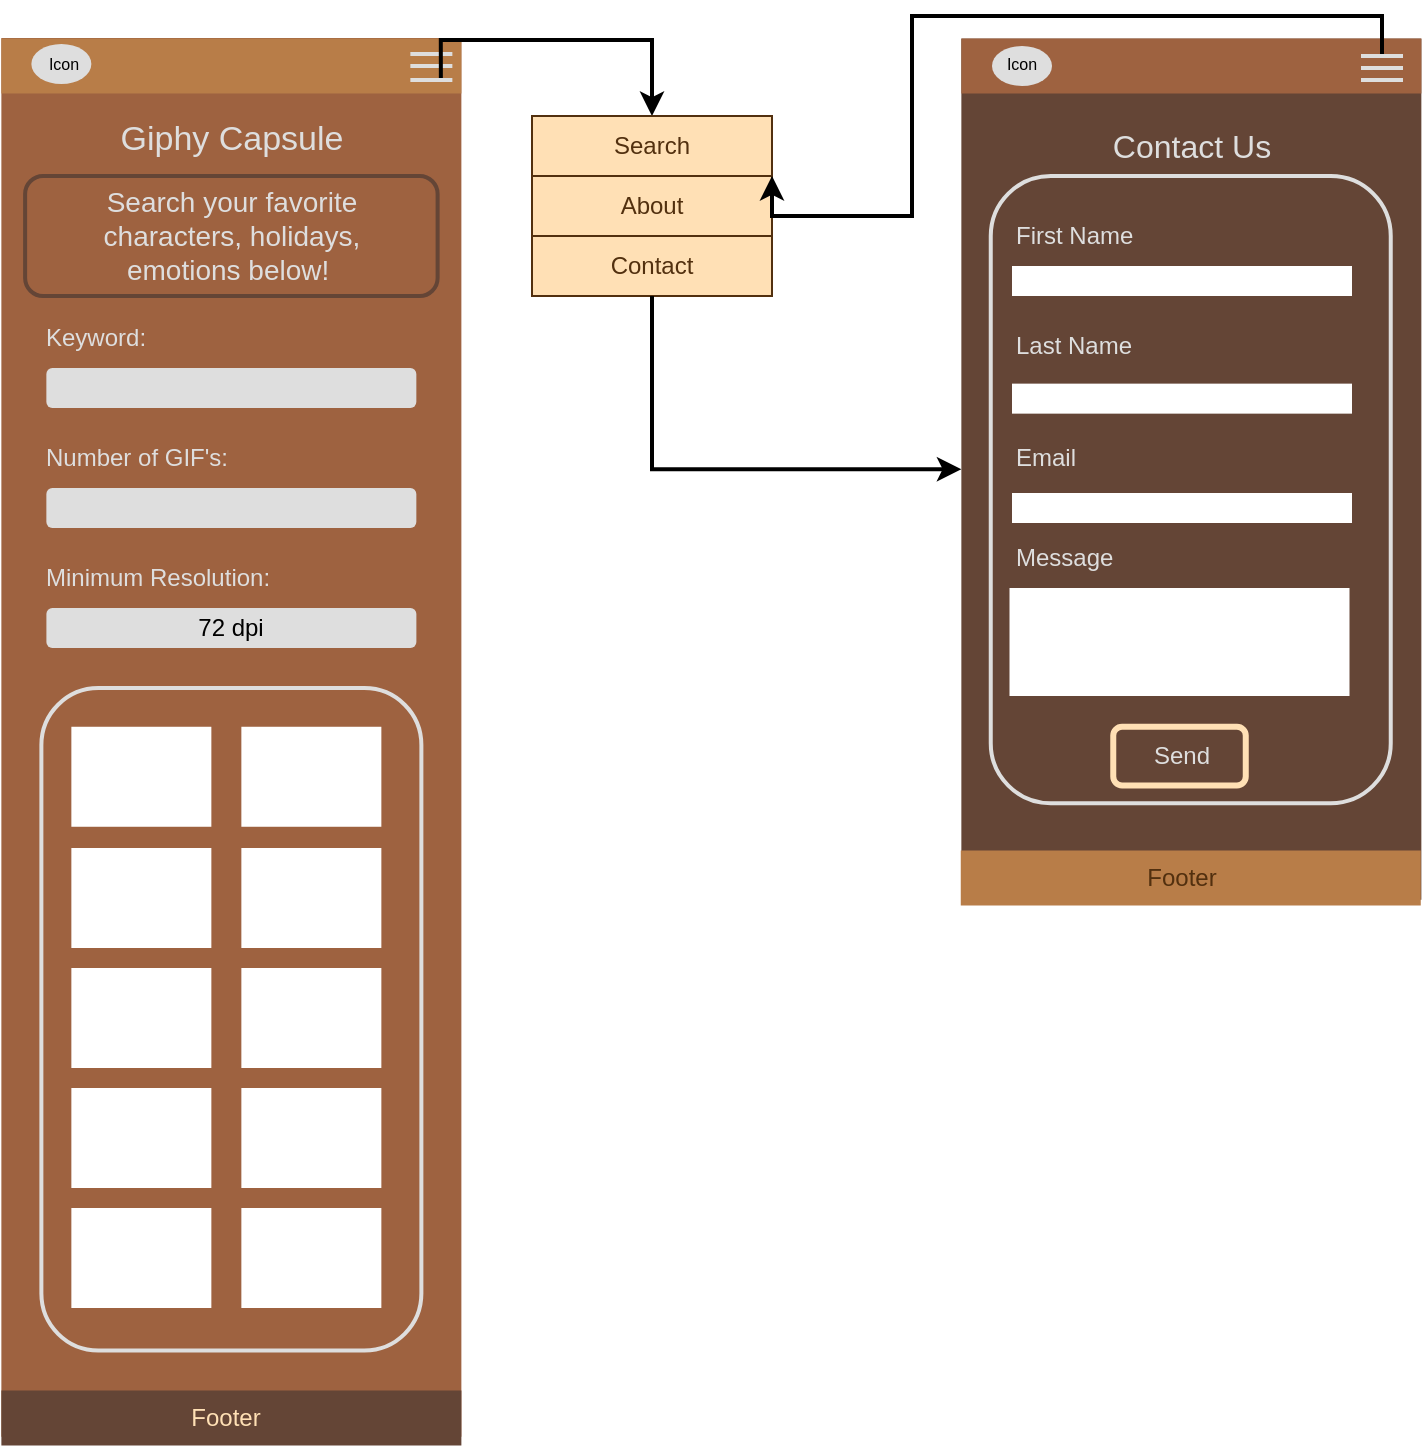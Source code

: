 <mxfile version="23.1.5" type="github">
  <diagram name="Page-1" id="Tkxyf8e6EZ0G4R0NaDnW">
    <mxGraphModel dx="1026" dy="631" grid="1" gridSize="10" guides="1" tooltips="1" connect="1" arrows="1" fold="1" page="1" pageScale="1" pageWidth="850" pageHeight="1100" math="0" shadow="0">
      <root>
        <mxCell id="0" />
        <mxCell id="1" parent="0" />
        <mxCell id="jssWB4Rnd_Hay4ZrQ02u-1" value="" style="rounded=0;whiteSpace=wrap;html=1;rotation=90;strokeColor=none;fillColor=#9E6240;" vertex="1" parent="1">
          <mxGeometry x="-160" y="305.69" width="699.37" height="230" as="geometry" />
        </mxCell>
        <mxCell id="jssWB4Rnd_Hay4ZrQ02u-2" value="" style="rounded=0;whiteSpace=wrap;html=1;rotation=90;strokeColor=none;fillColor=#B87D48;" vertex="1" parent="1">
          <mxGeometry x="175.93" y="-30" width="27.5" height="230" as="geometry" />
        </mxCell>
        <mxCell id="jssWB4Rnd_Hay4ZrQ02u-5" value="" style="shape=partialRectangle;whiteSpace=wrap;html=1;right=0;top=0;bottom=0;fillColor=none;routingCenterX=-0.5;rotation=90;strokeColor=#DEDEDE;strokeWidth=2;" vertex="1" parent="1">
          <mxGeometry x="284.68" y="74.5" width="10" height="19" as="geometry" />
        </mxCell>
        <mxCell id="jssWB4Rnd_Hay4ZrQ02u-6" value="" style="shape=partialRectangle;whiteSpace=wrap;html=1;right=0;top=0;bottom=0;fillColor=none;routingCenterX=-0.5;rotation=90;strokeColor=#DEDEDE;strokeWidth=2;" vertex="1" parent="1">
          <mxGeometry x="284.68" y="80.5" width="10" height="19" as="geometry" />
        </mxCell>
        <mxCell id="jssWB4Rnd_Hay4ZrQ02u-39" style="edgeStyle=orthogonalEdgeStyle;rounded=0;orthogonalLoop=1;jettySize=auto;html=1;exitX=0;exitY=0.25;exitDx=0;exitDy=0;strokeWidth=2;" edge="1" parent="1" source="jssWB4Rnd_Hay4ZrQ02u-7" target="jssWB4Rnd_Hay4ZrQ02u-36">
          <mxGeometry relative="1" as="geometry" />
        </mxCell>
        <mxCell id="jssWB4Rnd_Hay4ZrQ02u-7" value="" style="shape=partialRectangle;whiteSpace=wrap;html=1;right=0;top=0;bottom=0;fillColor=none;routingCenterX=-0.5;rotation=90;strokeColor=#DEDEDE;strokeWidth=2;" vertex="1" parent="1">
          <mxGeometry x="284.68" y="87.5" width="10" height="19" as="geometry" />
        </mxCell>
        <mxCell id="jssWB4Rnd_Hay4ZrQ02u-8" value="" style="ellipse;whiteSpace=wrap;html=1;strokeColor=none;fillColor=#DEDEDE;" vertex="1" parent="1">
          <mxGeometry x="89.68" y="74" width="30" height="20" as="geometry" />
        </mxCell>
        <mxCell id="jssWB4Rnd_Hay4ZrQ02u-9" value="&lt;font style=&quot;font-size: 8px;&quot;&gt;Icon&lt;/font&gt;" style="text;html=1;align=center;verticalAlign=middle;whiteSpace=wrap;rounded=0;" vertex="1" parent="1">
          <mxGeometry x="75.68" y="68" width="60" height="30" as="geometry" />
        </mxCell>
        <mxCell id="jssWB4Rnd_Hay4ZrQ02u-10" value="&lt;font style=&quot;font-size: 17px;&quot; color=&quot;#dedede&quot;&gt;Giphy Capsule&lt;/font&gt;" style="text;html=1;align=center;verticalAlign=middle;whiteSpace=wrap;rounded=0;" vertex="1" parent="1">
          <mxGeometry x="109.68" y="106.5" width="160" height="30" as="geometry" />
        </mxCell>
        <mxCell id="jssWB4Rnd_Hay4ZrQ02u-11" value="" style="rounded=1;whiteSpace=wrap;html=1;fillColor=none;strokeColor=#644536;strokeWidth=2;" vertex="1" parent="1">
          <mxGeometry x="86.56" y="140" width="206.25" height="60" as="geometry" />
        </mxCell>
        <mxCell id="jssWB4Rnd_Hay4ZrQ02u-12" value="&lt;font color=&quot;#dedede&quot; style=&quot;font-size: 14px;&quot;&gt;Search your favorite characters, holidays, emotions below!&amp;nbsp;&lt;/font&gt;" style="text;html=1;align=center;verticalAlign=middle;whiteSpace=wrap;rounded=0;" vertex="1" parent="1">
          <mxGeometry x="94.69" y="155" width="190" height="30" as="geometry" />
        </mxCell>
        <mxCell id="jssWB4Rnd_Hay4ZrQ02u-13" value="" style="rounded=1;whiteSpace=wrap;html=1;strokeColor=none;fillColor=#DEDEDE;" vertex="1" parent="1">
          <mxGeometry x="97.18" y="236" width="184.99" height="20" as="geometry" />
        </mxCell>
        <mxCell id="jssWB4Rnd_Hay4ZrQ02u-14" value="&lt;font color=&quot;#dedede&quot;&gt;Keyword:&lt;/font&gt;" style="text;html=1;align=left;verticalAlign=middle;whiteSpace=wrap;rounded=0;" vertex="1" parent="1">
          <mxGeometry x="94.69" y="206" width="60" height="30" as="geometry" />
        </mxCell>
        <mxCell id="jssWB4Rnd_Hay4ZrQ02u-15" value="&lt;font color=&quot;#dedede&quot;&gt;Number of GIF&#39;s:&lt;/font&gt;" style="text;html=1;align=left;verticalAlign=middle;whiteSpace=wrap;rounded=0;" vertex="1" parent="1">
          <mxGeometry x="94.69" y="266" width="154.99" height="30" as="geometry" />
        </mxCell>
        <mxCell id="jssWB4Rnd_Hay4ZrQ02u-16" value="" style="rounded=1;whiteSpace=wrap;html=1;strokeColor=none;fillColor=#DEDEDE;" vertex="1" parent="1">
          <mxGeometry x="97.18" y="296" width="184.99" height="20" as="geometry" />
        </mxCell>
        <mxCell id="jssWB4Rnd_Hay4ZrQ02u-17" value="&lt;font color=&quot;#dedede&quot;&gt;Minimum Resolution:&lt;/font&gt;" style="text;html=1;align=left;verticalAlign=middle;whiteSpace=wrap;rounded=0;" vertex="1" parent="1">
          <mxGeometry x="94.69" y="326" width="184.99" height="30" as="geometry" />
        </mxCell>
        <mxCell id="jssWB4Rnd_Hay4ZrQ02u-18" value="72 dpi" style="rounded=1;whiteSpace=wrap;html=1;strokeColor=none;fillColor=#DEDEDE;" vertex="1" parent="1">
          <mxGeometry x="97.2" y="356" width="184.99" height="20" as="geometry" />
        </mxCell>
        <mxCell id="jssWB4Rnd_Hay4ZrQ02u-19" value="" style="rounded=1;whiteSpace=wrap;html=1;rotation=90;fillColor=none;strokeColor=#DEDEDE;strokeWidth=2;" vertex="1" parent="1">
          <mxGeometry x="24.07" y="466.63" width="331.24" height="190" as="geometry" />
        </mxCell>
        <mxCell id="jssWB4Rnd_Hay4ZrQ02u-20" value="" style="rounded=0;whiteSpace=wrap;html=1;strokeColor=none;" vertex="1" parent="1">
          <mxGeometry x="109.68" y="415.38" width="70" height="50" as="geometry" />
        </mxCell>
        <mxCell id="jssWB4Rnd_Hay4ZrQ02u-21" value="" style="rounded=0;whiteSpace=wrap;html=1;strokeColor=none;" vertex="1" parent="1">
          <mxGeometry x="194.68" y="415.38" width="70" height="50" as="geometry" />
        </mxCell>
        <mxCell id="jssWB4Rnd_Hay4ZrQ02u-22" value="" style="rounded=0;whiteSpace=wrap;html=1;strokeColor=none;" vertex="1" parent="1">
          <mxGeometry x="109.68" y="476" width="70" height="50" as="geometry" />
        </mxCell>
        <mxCell id="jssWB4Rnd_Hay4ZrQ02u-23" value="" style="rounded=0;whiteSpace=wrap;html=1;strokeColor=none;" vertex="1" parent="1">
          <mxGeometry x="194.68" y="476" width="70" height="50" as="geometry" />
        </mxCell>
        <mxCell id="jssWB4Rnd_Hay4ZrQ02u-24" value="" style="rounded=0;whiteSpace=wrap;html=1;strokeColor=none;" vertex="1" parent="1">
          <mxGeometry x="109.68" y="536" width="70" height="50" as="geometry" />
        </mxCell>
        <mxCell id="jssWB4Rnd_Hay4ZrQ02u-25" value="" style="rounded=0;whiteSpace=wrap;html=1;strokeColor=none;" vertex="1" parent="1">
          <mxGeometry x="194.68" y="536" width="70" height="50" as="geometry" />
        </mxCell>
        <mxCell id="jssWB4Rnd_Hay4ZrQ02u-26" value="" style="rounded=0;whiteSpace=wrap;html=1;strokeColor=none;" vertex="1" parent="1">
          <mxGeometry x="109.68" y="596" width="70" height="50" as="geometry" />
        </mxCell>
        <mxCell id="jssWB4Rnd_Hay4ZrQ02u-27" value="" style="rounded=0;whiteSpace=wrap;html=1;strokeColor=none;" vertex="1" parent="1">
          <mxGeometry x="194.68" y="596" width="70" height="50" as="geometry" />
        </mxCell>
        <mxCell id="jssWB4Rnd_Hay4ZrQ02u-28" value="" style="rounded=0;whiteSpace=wrap;html=1;strokeColor=none;" vertex="1" parent="1">
          <mxGeometry x="109.68" y="656" width="70" height="50" as="geometry" />
        </mxCell>
        <mxCell id="jssWB4Rnd_Hay4ZrQ02u-29" value="" style="rounded=0;whiteSpace=wrap;html=1;strokeColor=none;" vertex="1" parent="1">
          <mxGeometry x="194.68" y="656" width="70" height="50" as="geometry" />
        </mxCell>
        <mxCell id="jssWB4Rnd_Hay4ZrQ02u-30" value="" style="rounded=0;whiteSpace=wrap;html=1;rotation=90;strokeColor=none;fillColor=#644536;" vertex="1" parent="1">
          <mxGeometry x="175.94" y="646" width="27.5" height="230" as="geometry" />
        </mxCell>
        <mxCell id="jssWB4Rnd_Hay4ZrQ02u-31" value="&lt;font color=&quot;#ffe0b5&quot;&gt;Footer&lt;/font&gt;" style="text;html=1;align=center;verticalAlign=middle;whiteSpace=wrap;rounded=0;" vertex="1" parent="1">
          <mxGeometry x="157.19" y="746" width="60" height="30" as="geometry" />
        </mxCell>
        <mxCell id="jssWB4Rnd_Hay4ZrQ02u-32" value="" style="rounded=0;whiteSpace=wrap;html=1;rotation=90;strokeColor=none;fillColor=#644536;" vertex="1" parent="1">
          <mxGeometry x="454.4" y="171.6" width="430.56" height="230" as="geometry" />
        </mxCell>
        <mxCell id="jssWB4Rnd_Hay4ZrQ02u-33" value="" style="rounded=0;whiteSpace=wrap;html=1;strokeColor=#52300F;fillColor=#FFE0B5;" vertex="1" parent="1">
          <mxGeometry x="340" y="110" width="120" height="30" as="geometry" />
        </mxCell>
        <mxCell id="jssWB4Rnd_Hay4ZrQ02u-34" value="" style="rounded=0;whiteSpace=wrap;html=1;strokeColor=#52300F;fillColor=#FFE0B5;" vertex="1" parent="1">
          <mxGeometry x="340" y="140" width="120" height="30" as="geometry" />
        </mxCell>
        <mxCell id="jssWB4Rnd_Hay4ZrQ02u-35" value="" style="rounded=0;whiteSpace=wrap;html=1;strokeColor=#52300F;fillColor=#FFE0B5;" vertex="1" parent="1">
          <mxGeometry x="340" y="170" width="120" height="30" as="geometry" />
        </mxCell>
        <mxCell id="jssWB4Rnd_Hay4ZrQ02u-36" value="Search" style="text;html=1;align=center;verticalAlign=middle;whiteSpace=wrap;rounded=0;fontColor=#52300F;" vertex="1" parent="1">
          <mxGeometry x="370" y="110" width="60" height="30" as="geometry" />
        </mxCell>
        <mxCell id="jssWB4Rnd_Hay4ZrQ02u-37" value="About" style="text;html=1;align=center;verticalAlign=middle;whiteSpace=wrap;rounded=0;fontColor=#52300F;" vertex="1" parent="1">
          <mxGeometry x="370" y="140" width="60" height="30" as="geometry" />
        </mxCell>
        <mxCell id="jssWB4Rnd_Hay4ZrQ02u-40" style="edgeStyle=orthogonalEdgeStyle;rounded=0;orthogonalLoop=1;jettySize=auto;html=1;exitX=0.5;exitY=1;exitDx=0;exitDy=0;strokeWidth=2;" edge="1" parent="1" source="jssWB4Rnd_Hay4ZrQ02u-38" target="jssWB4Rnd_Hay4ZrQ02u-32">
          <mxGeometry relative="1" as="geometry" />
        </mxCell>
        <mxCell id="jssWB4Rnd_Hay4ZrQ02u-38" value="Contact" style="text;html=1;align=center;verticalAlign=middle;whiteSpace=wrap;rounded=0;fontColor=#52300F;" vertex="1" parent="1">
          <mxGeometry x="370" y="170" width="60" height="30" as="geometry" />
        </mxCell>
        <mxCell id="jssWB4Rnd_Hay4ZrQ02u-41" value="" style="rounded=0;whiteSpace=wrap;html=1;rotation=90;strokeColor=none;fillColor=#9E6240;" vertex="1" parent="1">
          <mxGeometry x="655.93" y="-30" width="27.5" height="230" as="geometry" />
        </mxCell>
        <mxCell id="jssWB4Rnd_Hay4ZrQ02u-42" value="" style="rounded=0;whiteSpace=wrap;html=1;rotation=90;strokeColor=none;fillColor=#B87D48;" vertex="1" parent="1">
          <mxGeometry x="655.63" y="376" width="27.5" height="230" as="geometry" />
        </mxCell>
        <mxCell id="jssWB4Rnd_Hay4ZrQ02u-63" style="edgeStyle=orthogonalEdgeStyle;rounded=0;orthogonalLoop=1;jettySize=auto;html=1;exitX=0;exitY=0.5;exitDx=0;exitDy=0;entryX=1;entryY=1;entryDx=0;entryDy=0;strokeWidth=2;" edge="1" parent="1" source="jssWB4Rnd_Hay4ZrQ02u-43" target="jssWB4Rnd_Hay4ZrQ02u-33">
          <mxGeometry relative="1" as="geometry">
            <Array as="points">
              <mxPoint x="765" y="60" />
              <mxPoint x="530" y="60" />
              <mxPoint x="530" y="160" />
              <mxPoint x="460" y="160" />
            </Array>
          </mxGeometry>
        </mxCell>
        <mxCell id="jssWB4Rnd_Hay4ZrQ02u-43" value="" style="shape=partialRectangle;whiteSpace=wrap;html=1;right=0;top=0;bottom=0;fillColor=none;routingCenterX=-0.5;rotation=90;strokeColor=#DEDEDE;strokeWidth=2;" vertex="1" parent="1">
          <mxGeometry x="760" y="75.5" width="10" height="19" as="geometry" />
        </mxCell>
        <mxCell id="jssWB4Rnd_Hay4ZrQ02u-44" value="" style="shape=partialRectangle;whiteSpace=wrap;html=1;right=0;top=0;bottom=0;fillColor=none;routingCenterX=-0.5;rotation=90;strokeColor=#DEDEDE;strokeWidth=2;" vertex="1" parent="1">
          <mxGeometry x="760" y="81.5" width="10" height="19" as="geometry" />
        </mxCell>
        <mxCell id="jssWB4Rnd_Hay4ZrQ02u-45" value="" style="shape=partialRectangle;whiteSpace=wrap;html=1;right=0;top=0;bottom=0;fillColor=none;routingCenterX=-0.5;rotation=90;strokeColor=#DEDEDE;strokeWidth=2;" vertex="1" parent="1">
          <mxGeometry x="760" y="87.5" width="10" height="19" as="geometry" />
        </mxCell>
        <mxCell id="jssWB4Rnd_Hay4ZrQ02u-47" value="" style="ellipse;whiteSpace=wrap;html=1;strokeColor=none;fillColor=#DEDEDE;" vertex="1" parent="1">
          <mxGeometry x="570" y="75" width="30" height="20" as="geometry" />
        </mxCell>
        <mxCell id="jssWB4Rnd_Hay4ZrQ02u-48" value="&lt;font style=&quot;font-size: 8px;&quot;&gt;Icon&lt;/font&gt;" style="text;html=1;align=center;verticalAlign=middle;whiteSpace=wrap;rounded=0;" vertex="1" parent="1">
          <mxGeometry x="555" y="68" width="60" height="30" as="geometry" />
        </mxCell>
        <mxCell id="jssWB4Rnd_Hay4ZrQ02u-49" value="&lt;font style=&quot;font-size: 16px;&quot; color=&quot;#dedede&quot;&gt;Contact Us&lt;/font&gt;" style="text;html=1;align=center;verticalAlign=middle;whiteSpace=wrap;rounded=0;" vertex="1" parent="1">
          <mxGeometry x="619.52" y="110" width="100.32" height="30" as="geometry" />
        </mxCell>
        <mxCell id="jssWB4Rnd_Hay4ZrQ02u-50" value="" style="rounded=1;whiteSpace=wrap;html=1;rotation=90;fillColor=none;strokeColor=#DEDEDE;strokeWidth=2;" vertex="1" parent="1">
          <mxGeometry x="512.58" y="196.79" width="313.59" height="200" as="geometry" />
        </mxCell>
        <mxCell id="jssWB4Rnd_Hay4ZrQ02u-51" value="&lt;font color=&quot;#dedede&quot;&gt;First Name&lt;/font&gt;" style="text;html=1;align=left;verticalAlign=middle;whiteSpace=wrap;rounded=0;" vertex="1" parent="1">
          <mxGeometry x="580" y="155" width="70" height="30" as="geometry" />
        </mxCell>
        <mxCell id="jssWB4Rnd_Hay4ZrQ02u-52" value="" style="rounded=0;whiteSpace=wrap;html=1;strokeColor=none;" vertex="1" parent="1">
          <mxGeometry x="580" y="185" width="170" height="15" as="geometry" />
        </mxCell>
        <mxCell id="jssWB4Rnd_Hay4ZrQ02u-53" value="&lt;font color=&quot;#dedede&quot;&gt;Last Name&lt;/font&gt;" style="text;html=1;align=left;verticalAlign=middle;whiteSpace=wrap;rounded=0;" vertex="1" parent="1">
          <mxGeometry x="580" y="210" width="70" height="30" as="geometry" />
        </mxCell>
        <mxCell id="jssWB4Rnd_Hay4ZrQ02u-54" value="" style="rounded=0;whiteSpace=wrap;html=1;strokeColor=none;" vertex="1" parent="1">
          <mxGeometry x="580" y="243.82" width="170" height="15" as="geometry" />
        </mxCell>
        <mxCell id="jssWB4Rnd_Hay4ZrQ02u-55" value="&lt;font color=&quot;#dedede&quot;&gt;Email&lt;/font&gt;" style="text;html=1;align=left;verticalAlign=middle;whiteSpace=wrap;rounded=0;" vertex="1" parent="1">
          <mxGeometry x="580" y="266" width="70" height="30" as="geometry" />
        </mxCell>
        <mxCell id="jssWB4Rnd_Hay4ZrQ02u-56" value="" style="rounded=0;whiteSpace=wrap;html=1;strokeColor=none;" vertex="1" parent="1">
          <mxGeometry x="580" y="298.5" width="170" height="15" as="geometry" />
        </mxCell>
        <mxCell id="jssWB4Rnd_Hay4ZrQ02u-57" value="&lt;font color=&quot;#dedede&quot;&gt;Message&lt;/font&gt;" style="text;html=1;align=left;verticalAlign=middle;whiteSpace=wrap;rounded=0;" vertex="1" parent="1">
          <mxGeometry x="580" y="316" width="70" height="30" as="geometry" />
        </mxCell>
        <mxCell id="jssWB4Rnd_Hay4ZrQ02u-58" value="" style="rounded=0;whiteSpace=wrap;html=1;strokeColor=none;" vertex="1" parent="1">
          <mxGeometry x="578.75" y="346" width="170" height="54" as="geometry" />
        </mxCell>
        <mxCell id="jssWB4Rnd_Hay4ZrQ02u-59" value="" style="rounded=1;whiteSpace=wrap;html=1;fillColor=none;strokeColor=#FFE0B5;strokeWidth=3;" vertex="1" parent="1">
          <mxGeometry x="630.63" y="415.38" width="66.25" height="29.31" as="geometry" />
        </mxCell>
        <mxCell id="jssWB4Rnd_Hay4ZrQ02u-60" value="&lt;font color=&quot;#dedede&quot;&gt;Send&lt;/font&gt;" style="text;html=1;align=center;verticalAlign=middle;whiteSpace=wrap;rounded=0;" vertex="1" parent="1">
          <mxGeometry x="635" y="415.38" width="60" height="30" as="geometry" />
        </mxCell>
        <mxCell id="jssWB4Rnd_Hay4ZrQ02u-62" value="&lt;font color=&quot;#52300f&quot;&gt;Footer&lt;/font&gt;" style="text;html=1;align=center;verticalAlign=middle;whiteSpace=wrap;rounded=0;" vertex="1" parent="1">
          <mxGeometry x="635" y="476" width="60" height="30" as="geometry" />
        </mxCell>
      </root>
    </mxGraphModel>
  </diagram>
</mxfile>
